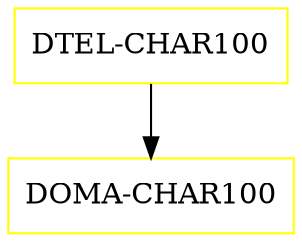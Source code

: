 digraph G {
  "DTEL-CHAR100" [shape=box,color=yellow];
  "DOMA-CHAR100" [shape=box,color=yellow,URL="./DOMA_CHAR100.html"];
  "DTEL-CHAR100" -> "DOMA-CHAR100";
}
